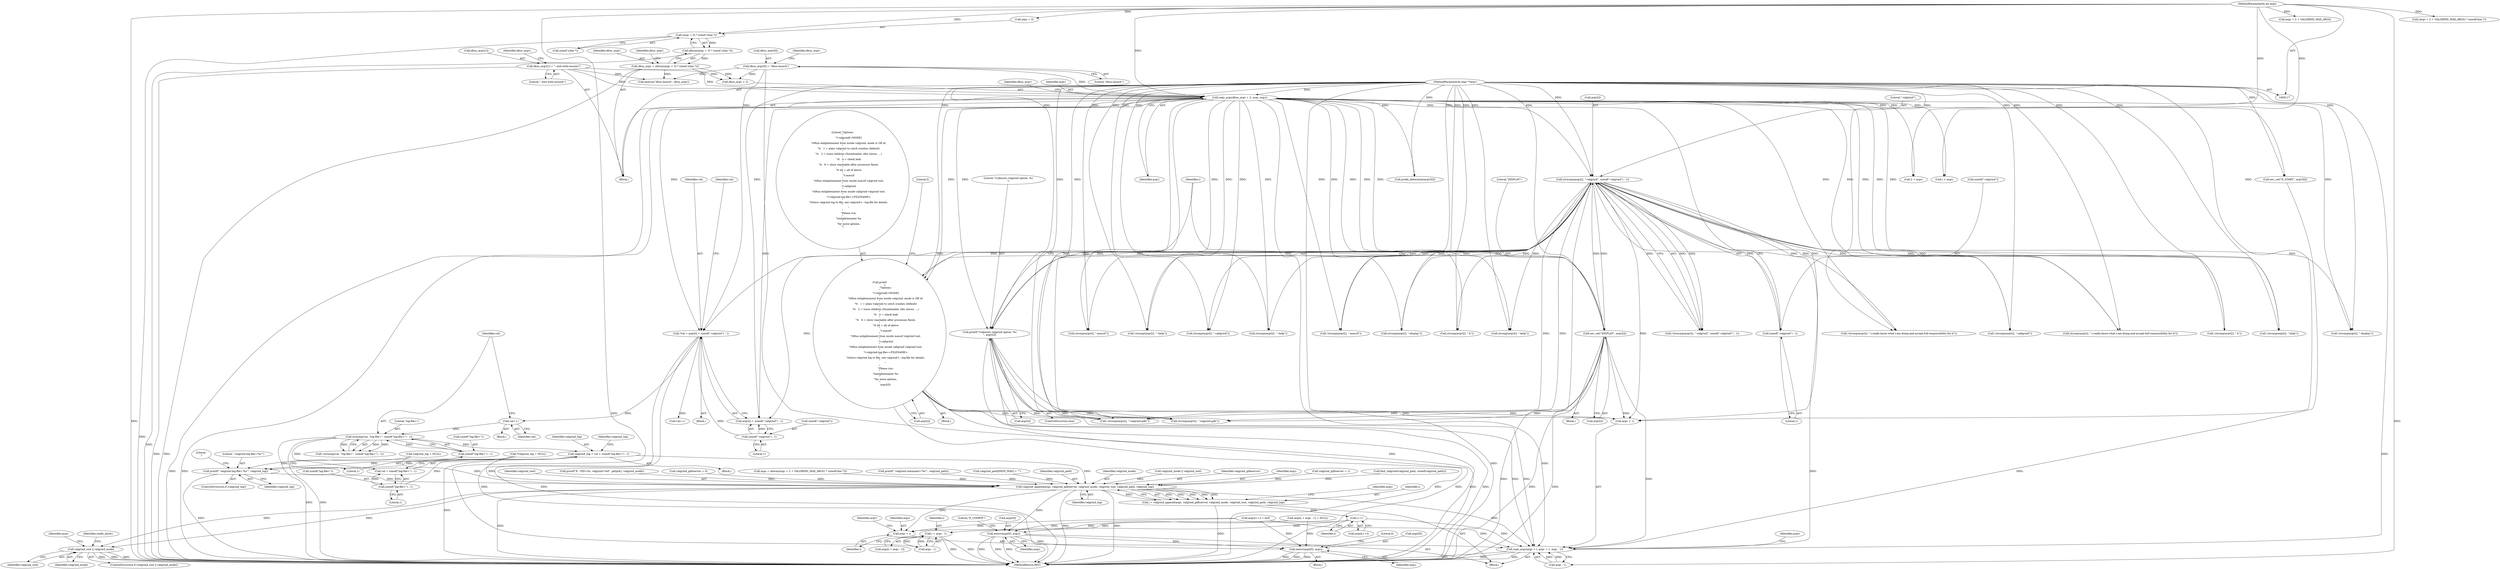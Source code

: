 digraph "0_enlightment_bb4a21e98656fe2c7d98ba2163e6defe9a630e2b@API" {
"1000316" [label="(Call,valgrind_log = val + sizeof(\"log-file=\") - 1)"];
"1000308" [label="(Call,strncmp(val, \"log-file=\", sizeof(\"log-file=\") - 1))"];
"1000304" [label="(Call,val++)"];
"1000279" [label="(Call,*val = argv[i] + sizeof(\"-valgrind\") - 1)"];
"1000268" [label="(Call,strncmp(argv[i], \"-valgrind\", sizeof(\"-valgrind\") - 1))"];
"1000220" [label="(Call,copy_args(dbus_argv + 2, argv, argc))"];
"1000215" [label="(Call,dbus_argv[1] = \"--exit-with-session\")"];
"1000210" [label="(Call,dbus_argv[0] = \"dbus-launch\")"];
"1000201" [label="(Call,dbus_argv = alloca((argc + 3) * sizeof (char *)))"];
"1000203" [label="(Call,alloca((argc + 3) * sizeof (char *)))"];
"1000204" [label="(Call,(argc + 3) * sizeof (char *))"];
"1000118" [label="(MethodParameterIn,int argc)"];
"1000119" [label="(MethodParameterIn,char **argv)"];
"1000355" [label="(Call,printf(\"Unknown valgrind option: %s\n\", argv[i]))"];
"1000421" [label="(Call,printf\n             (\n               \"Options:\n\"\n               \"\t-valgrind[=MODE]\n\"\n               \"\t\tRun enlightenment from inside valgrind, mode is OR of:\n\"\n               \"\t\t   1 = plain valgrind to catch crashes (default)\n\"\n               \"\t\t   2 = trace children (thumbnailer, efm slaves, ...)\n\"\n               \"\t\t   4 = check leak\n\"\n               \"\t\t   8 = show reachable after processes finish.\n\"\n               \"\t\t all = all of above\n\"\n               \"\t-massif\n\"\n               \"\t\tRun enlightenment from inside massif valgrind tool.\n\"\n               \"\t-callgrind\n\"\n               \"\t\tRun enlightenment from inside callgrind valgrind tool.\n\"\n               \"\t-valgrind-log-file=<FILENAME>\n\"\n               \"\t\tSave valgrind log to file, see valgrind's --log-file for details.\n\"\n               \"\n\"\n               \"Please run:\n\"\n               \"\tenlightenment %s\n\"\n               \"for more options.\n\",\n               argv[i]))"];
"1000371" [label="(Call,env_set(\"DISPLAY\", argv[i]))"];
"1000273" [label="(Call,sizeof(\"-valgrind\") - 1)"];
"1000285" [label="(Call,sizeof(\"-valgrind\") - 1)"];
"1000311" [label="(Call,sizeof(\"log-file=\") - 1)"];
"1000320" [label="(Call,sizeof(\"log-file=\") - 1)"];
"1000479" [label="(Call,printf(\" valgrind-log-file='%s'\", valgrind_log))"];
"1000580" [label="(Call,valgrind_append(args, valgrind_gdbserver, valgrind_mode, valgrind_tool, valgrind_path, valgrind_log))"];
"1000578" [label="(Call,i = valgrind_append(args, valgrind_gdbserver, valgrind_mode, valgrind_tool, valgrind_path, valgrind_log))"];
"1000590" [label="(Call,i++)"];
"1000593" [label="(Call,copy_args(args + i, argv + 1, argc - 1))"];
"1000594" [label="(Call,args + i)"];
"1000606" [label="(Call,i + argc - 1)"];
"1000613" [label="(Call,valgrind_tool || valgrind_mode)"];
"1000619" [label="(Call,execv(args[0], args))"];
"1000664" [label="(Call,execv(args[0], args))"];
"1000587" [label="(Call,args[i++] = buf)"];
"1000451" [label="(Call,valgrind_mode || valgrind_tool)"];
"1000670" [label="(Literal,0)"];
"1000430" [label="(Call,!strcmp(argv[i], \"-i-really-know-what-i-am-doing-and-accept-full-responsibility-for-it\"))"];
"1000604" [label="(Call,args[i + argc - 1])"];
"1000431" [label="(Call,strcmp(argv[i], \"-i-really-know-what-i-am-doing-and-accept-full-responsibility-for-it\"))"];
"1000614" [label="(Identifier,valgrind_tool)"];
"1000665" [label="(Call,args[0])"];
"1000605" [label="(Identifier,args)"];
"1000588" [label="(Call,args[i++])"];
"1000593" [label="(Call,copy_args(args + i, argv + 1, argc - 1))"];
"1000222" [label="(Identifier,dbus_argv)"];
"1000617" [label="(Identifier,really_know)"];
"1000310" [label="(Literal,\"log-file=\")"];
"1000320" [label="(Call,sizeof(\"log-file=\") - 1)"];
"1000372" [label="(Literal,\"DISPLAY\")"];
"1000273" [label="(Call,sizeof(\"-valgrind\") - 1)"];
"1000216" [label="(Call,dbus_argv[1])"];
"1000318" [label="(Call,val + sizeof(\"log-file=\") - 1)"];
"1000315" [label="(Block,)"];
"1000269" [label="(Call,argv[i])"];
"1000307" [label="(Call,!strncmp(val, \"log-file=\", sizeof(\"log-file=\") - 1))"];
"1000316" [label="(Call,valgrind_log = val + sizeof(\"log-file=\") - 1)"];
"1000401" [label="(Call,!strcmp(argv[i], \"-h\"))"];
"1000225" [label="(Identifier,argc)"];
"1000321" [label="(Call,sizeof(\"log-file=\"))"];
"1000329" [label="(Call,valgrind_log = NULL)"];
"1000220" [label="(Call,copy_args(dbus_argv + 2, argv, argc))"];
"1000214" [label="(Literal,\"dbus-launch\")"];
"1000323" [label="(Literal,1)"];
"1000356" [label="(Literal,\"Unknown valgrind option: %s\n\")"];
"1000597" [label="(Call,argv + 1)"];
"1000120" [label="(Block,)"];
"1000354" [label="(ControlStructure,else)"];
"1000579" [label="(Identifier,i)"];
"1000421" [label="(Call,printf\n             (\n               \"Options:\n\"\n               \"\t-valgrind[=MODE]\n\"\n               \"\t\tRun enlightenment from inside valgrind, mode is OR of:\n\"\n               \"\t\t   1 = plain valgrind to catch crashes (default)\n\"\n               \"\t\t   2 = trace children (thumbnailer, efm slaves, ...)\n\"\n               \"\t\t   4 = check leak\n\"\n               \"\t\t   8 = show reachable after processes finish.\n\"\n               \"\t\t all = all of above\n\"\n               \"\t-massif\n\"\n               \"\t\tRun enlightenment from inside massif valgrind tool.\n\"\n               \"\t-callgrind\n\"\n               \"\t\tRun enlightenment from inside callgrind valgrind tool.\n\"\n               \"\t-valgrind-log-file=<FILENAME>\n\"\n               \"\t\tSave valgrind log to file, see valgrind's --log-file for details.\n\"\n               \"\n\"\n               \"Please run:\n\"\n               \"\tenlightenment %s\n\"\n               \"for more options.\n\",\n               argv[i]))"];
"1000280" [label="(Identifier,val)"];
"1000378" [label="(Call,!strcmp(argv[i], \"-massif\"))"];
"1000267" [label="(Call,!strncmp(argv[i], \"-valgrind\", sizeof(\"-valgrind\") - 1))"];
"1000586" [label="(Identifier,valgrind_log)"];
"1000582" [label="(Identifier,valgrind_gdbserver)"];
"1000477" [label="(ControlStructure,if (valgrind_log))"];
"1000598" [label="(Identifier,argv)"];
"1000621" [label="(Identifier,args)"];
"1000119" [label="(MethodParameterIn,char **argv)"];
"1000581" [label="(Identifier,args)"];
"1000613" [label="(Call,valgrind_tool || valgrind_mode)"];
"1000483" [label="(Literal,'\n')"];
"1000215" [label="(Call,dbus_argv[1] = \"--exit-with-session\")"];
"1000481" [label="(Identifier,valgrind_log)"];
"1000363" [label="(Call,strcmp(argv[i], \"-display\"))"];
"1000402" [label="(Call,strcmp(argv[i], \"-h\"))"];
"1000208" [label="(Call,sizeof (char *))"];
"1000236" [label="(Call,prefix_determine(argv[0]))"];
"1000253" [label="(Identifier,i)"];
"1000664" [label="(Call,execv(args[0], args))"];
"1000272" [label="(Literal,\"-valgrind\")"];
"1000314" [label="(Literal,1)"];
"1000268" [label="(Call,strncmp(argv[i], \"-valgrind\", sizeof(\"-valgrind\") - 1))"];
"1000309" [label="(Identifier,val)"];
"1000217" [label="(Identifier,dbus_argv)"];
"1000262" [label="(Call,valgrind_gdbserver = 1)"];
"1000256" [label="(Call,!strcmp(argv[i], \"-valgrind-gdb\"))"];
"1000304" [label="(Call,val++)"];
"1000286" [label="(Call,sizeof(\"-valgrind\"))"];
"1000408" [label="(Call,!strcmp(argv[i], \"-help\"))"];
"1000623" [label="(Identifier,args)"];
"1000201" [label="(Call,dbus_argv = alloca((argc + 3) * sizeof (char *)))"];
"1000626" [label="(Literal,\"E_CSERVE\")"];
"1000303" [label="(Block,)"];
"1000591" [label="(Identifier,i)"];
"1000285" [label="(Call,sizeof(\"-valgrind\") - 1)"];
"1000257" [label="(Call,strcmp(argv[i], \"-valgrind-gdb\"))"];
"1000368" [label="(Block,)"];
"1000457" [label="(Call,find_valgrind(valgrind_path, sizeof(valgrind_path)))"];
"1000249" [label="(Call,i < argc)"];
"1000212" [label="(Identifier,dbus_argv)"];
"1000608" [label="(Call,argc - 1)"];
"1000357" [label="(Call,argv[i])"];
"1000590" [label="(Call,i++)"];
"1000584" [label="(Identifier,valgrind_tool)"];
"1000571" [label="(Call,argc + 2 + VALGRIND_MAX_ARGS)"];
"1000594" [label="(Call,args + i)"];
"1000281" [label="(Call,argv[i] + sizeof(\"-valgrind\") - 1)"];
"1000620" [label="(Call,args[0])"];
"1000589" [label="(Identifier,args)"];
"1000327" [label="(Identifier,valgrind_log)"];
"1000221" [label="(Call,dbus_argv + 2)"];
"1000276" [label="(Literal,1)"];
"1000596" [label="(Identifier,i)"];
"1000229" [label="(Call,2 + argc)"];
"1000467" [label="(Call,printf(\"E - PID=%i, valgrind=%d\", getpid(), valgrind_mode))"];
"1000595" [label="(Identifier,args)"];
"1000277" [label="(Block,)"];
"1000420" [label="(Block,)"];
"1000612" [label="(ControlStructure,if (valgrind_tool || valgrind_mode))"];
"1000210" [label="(Call,dbus_argv[0] = \"dbus-launch\")"];
"1000233" [label="(Call,execvp(\"dbus-launch\", dbus_argv))"];
"1000219" [label="(Literal,\"--exit-with-session\")"];
"1000131" [label="(Call,valgrind_gdbserver = 0)"];
"1000274" [label="(Call,sizeof(\"-valgrind\"))"];
"1000567" [label="(Call,args = alloca((argc + 2 + VALGRIND_MAX_ARGS) * sizeof(char *)))"];
"1000362" [label="(Call,!strcmp(argv[i], \"-display\"))"];
"1000427" [label="(Literal,0)"];
"1000202" [label="(Identifier,dbus_argv)"];
"1000305" [label="(Identifier,val)"];
"1000379" [label="(Call,strcmp(argv[i], \"-massif\"))"];
"1000414" [label="(Call,!strcmp(argv[i], \"--help\"))"];
"1000371" [label="(Call,env_set(\"DISPLAY\", argv[i]))"];
"1000655" [label="(Block,)"];
"1000355" [label="(Call,printf(\"Unknown valgrind option: %s\n\", argv[i]))"];
"1000373" [label="(Call,argv[i])"];
"1000479" [label="(Call,printf(\" valgrind-log-file='%s'\", valgrind_log))"];
"1000600" [label="(Call,argc - 1)"];
"1000308" [label="(Call,strncmp(val, \"log-file=\", sizeof(\"log-file=\") - 1))"];
"1000224" [label="(Identifier,argv)"];
"1000317" [label="(Identifier,valgrind_log)"];
"1000390" [label="(Call,strcmp(argv[i], \"-callgrind\"))"];
"1000480" [label="(Literal,\" valgrind-log-file='%s'\")"];
"1000204" [label="(Call,(argc + 3) * sizeof (char *))"];
"1000474" [label="(Call,printf(\" valgrind-command='%s'\", valgrind_path))"];
"1000138" [label="(Call,valgrind_path[PATH_MAX] = \"\")"];
"1000578" [label="(Call,i = valgrind_append(args, valgrind_gdbserver, valgrind_mode, valgrind_tool, valgrind_path, valgrind_log))"];
"1000580" [label="(Call,valgrind_append(args, valgrind_gdbserver, valgrind_mode, valgrind_tool, valgrind_path, valgrind_log))"];
"1000203" [label="(Call,alloca((argc + 3) * sizeof (char *)))"];
"1000668" [label="(Identifier,args)"];
"1000423" [label="(Call,argv[i])"];
"1000292" [label="(Identifier,val)"];
"1000240" [label="(Call,env_set(\"E_START\", argv[0]))"];
"1000422" [label="(Literal,\"Options:\n\"\n               \"\t-valgrind[=MODE]\n\"\n               \"\t\tRun enlightenment from inside valgrind, mode is OR of:\n\"\n               \"\t\t   1 = plain valgrind to catch crashes (default)\n\"\n               \"\t\t   2 = trace children (thumbnailer, efm slaves, ...)\n\"\n               \"\t\t   4 = check leak\n\"\n               \"\t\t   8 = show reachable after processes finish.\n\"\n               \"\t\t all = all of above\n\"\n               \"\t-massif\n\"\n               \"\t\tRun enlightenment from inside massif valgrind tool.\n\"\n               \"\t-callgrind\n\"\n               \"\t\tRun enlightenment from inside callgrind valgrind tool.\n\"\n               \"\t-valgrind-log-file=<FILENAME>\n\"\n               \"\t\tSave valgrind log to file, see valgrind's --log-file for details.\n\"\n               \"\n\"\n               \"Please run:\n\"\n               \"\tenlightenment %s\n\"\n               \"for more options.\n\")"];
"1000415" [label="(Call,strcmp(argv[i], \"--help\"))"];
"1000619" [label="(Call,execv(args[0], args))"];
"1000585" [label="(Identifier,valgrind_path)"];
"1000312" [label="(Call,sizeof(\"log-file=\"))"];
"1000607" [label="(Identifier,i)"];
"1000339" [label="(Call,val++)"];
"1000118" [label="(MethodParameterIn,int argc)"];
"1000199" [label="(Block,)"];
"1000409" [label="(Call,strcmp(argv[i], \"-help\"))"];
"1000228" [label="(Identifier,dbus_argv)"];
"1000142" [label="(Call,*valgrind_log = NULL)"];
"1000279" [label="(Call,*val = argv[i] + sizeof(\"-valgrind\") - 1)"];
"1001056" [label="(MethodReturn,RET)"];
"1000205" [label="(Call,argc + 3)"];
"1000570" [label="(Call,(argc + 2 + VALGRIND_MAX_ARGS) * sizeof(char *))"];
"1000583" [label="(Identifier,valgrind_mode)"];
"1000211" [label="(Call,dbus_argv[0])"];
"1000311" [label="(Call,sizeof(\"log-file=\") - 1)"];
"1000288" [label="(Literal,1)"];
"1000389" [label="(Call,!strcmp(argv[i], \"-callgrind\"))"];
"1000606" [label="(Call,i + argc - 1)"];
"1000603" [label="(Call,args[i + argc - 1] = NULL)"];
"1000615" [label="(Identifier,valgrind_mode)"];
"1000316" -> "1000315"  [label="AST: "];
"1000316" -> "1000318"  [label="CFG: "];
"1000317" -> "1000316"  [label="AST: "];
"1000318" -> "1000316"  [label="AST: "];
"1000327" -> "1000316"  [label="CFG: "];
"1000316" -> "1001056"  [label="DDG: "];
"1000308" -> "1000316"  [label="DDG: "];
"1000320" -> "1000316"  [label="DDG: "];
"1000316" -> "1000479"  [label="DDG: "];
"1000316" -> "1000580"  [label="DDG: "];
"1000308" -> "1000307"  [label="AST: "];
"1000308" -> "1000311"  [label="CFG: "];
"1000309" -> "1000308"  [label="AST: "];
"1000310" -> "1000308"  [label="AST: "];
"1000311" -> "1000308"  [label="AST: "];
"1000307" -> "1000308"  [label="CFG: "];
"1000308" -> "1001056"  [label="DDG: "];
"1000308" -> "1001056"  [label="DDG: "];
"1000308" -> "1000307"  [label="DDG: "];
"1000308" -> "1000307"  [label="DDG: "];
"1000308" -> "1000307"  [label="DDG: "];
"1000304" -> "1000308"  [label="DDG: "];
"1000311" -> "1000308"  [label="DDG: "];
"1000308" -> "1000318"  [label="DDG: "];
"1000304" -> "1000303"  [label="AST: "];
"1000304" -> "1000305"  [label="CFG: "];
"1000305" -> "1000304"  [label="AST: "];
"1000309" -> "1000304"  [label="CFG: "];
"1000279" -> "1000304"  [label="DDG: "];
"1000279" -> "1000277"  [label="AST: "];
"1000279" -> "1000281"  [label="CFG: "];
"1000280" -> "1000279"  [label="AST: "];
"1000281" -> "1000279"  [label="AST: "];
"1000292" -> "1000279"  [label="CFG: "];
"1000279" -> "1001056"  [label="DDG: "];
"1000279" -> "1001056"  [label="DDG: "];
"1000268" -> "1000279"  [label="DDG: "];
"1000220" -> "1000279"  [label="DDG: "];
"1000119" -> "1000279"  [label="DDG: "];
"1000285" -> "1000279"  [label="DDG: "];
"1000279" -> "1000339"  [label="DDG: "];
"1000268" -> "1000267"  [label="AST: "];
"1000268" -> "1000273"  [label="CFG: "];
"1000269" -> "1000268"  [label="AST: "];
"1000272" -> "1000268"  [label="AST: "];
"1000273" -> "1000268"  [label="AST: "];
"1000267" -> "1000268"  [label="CFG: "];
"1000268" -> "1001056"  [label="DDG: "];
"1000268" -> "1000256"  [label="DDG: "];
"1000268" -> "1000257"  [label="DDG: "];
"1000268" -> "1000267"  [label="DDG: "];
"1000268" -> "1000267"  [label="DDG: "];
"1000268" -> "1000267"  [label="DDG: "];
"1000220" -> "1000268"  [label="DDG: "];
"1000119" -> "1000268"  [label="DDG: "];
"1000355" -> "1000268"  [label="DDG: "];
"1000421" -> "1000268"  [label="DDG: "];
"1000371" -> "1000268"  [label="DDG: "];
"1000273" -> "1000268"  [label="DDG: "];
"1000268" -> "1000281"  [label="DDG: "];
"1000268" -> "1000355"  [label="DDG: "];
"1000268" -> "1000362"  [label="DDG: "];
"1000268" -> "1000363"  [label="DDG: "];
"1000268" -> "1000371"  [label="DDG: "];
"1000268" -> "1000378"  [label="DDG: "];
"1000268" -> "1000379"  [label="DDG: "];
"1000268" -> "1000389"  [label="DDG: "];
"1000268" -> "1000390"  [label="DDG: "];
"1000268" -> "1000401"  [label="DDG: "];
"1000268" -> "1000402"  [label="DDG: "];
"1000268" -> "1000408"  [label="DDG: "];
"1000268" -> "1000409"  [label="DDG: "];
"1000268" -> "1000414"  [label="DDG: "];
"1000268" -> "1000415"  [label="DDG: "];
"1000268" -> "1000421"  [label="DDG: "];
"1000268" -> "1000430"  [label="DDG: "];
"1000268" -> "1000431"  [label="DDG: "];
"1000268" -> "1000593"  [label="DDG: "];
"1000268" -> "1000597"  [label="DDG: "];
"1000220" -> "1000199"  [label="AST: "];
"1000220" -> "1000225"  [label="CFG: "];
"1000221" -> "1000220"  [label="AST: "];
"1000224" -> "1000220"  [label="AST: "];
"1000225" -> "1000220"  [label="AST: "];
"1000228" -> "1000220"  [label="CFG: "];
"1000220" -> "1001056"  [label="DDG: "];
"1000220" -> "1001056"  [label="DDG: "];
"1000215" -> "1000220"  [label="DDG: "];
"1000210" -> "1000220"  [label="DDG: "];
"1000201" -> "1000220"  [label="DDG: "];
"1000119" -> "1000220"  [label="DDG: "];
"1000118" -> "1000220"  [label="DDG: "];
"1000220" -> "1000229"  [label="DDG: "];
"1000220" -> "1000236"  [label="DDG: "];
"1000220" -> "1000240"  [label="DDG: "];
"1000220" -> "1000249"  [label="DDG: "];
"1000220" -> "1000256"  [label="DDG: "];
"1000220" -> "1000257"  [label="DDG: "];
"1000220" -> "1000281"  [label="DDG: "];
"1000220" -> "1000355"  [label="DDG: "];
"1000220" -> "1000362"  [label="DDG: "];
"1000220" -> "1000363"  [label="DDG: "];
"1000220" -> "1000371"  [label="DDG: "];
"1000220" -> "1000378"  [label="DDG: "];
"1000220" -> "1000379"  [label="DDG: "];
"1000220" -> "1000389"  [label="DDG: "];
"1000220" -> "1000390"  [label="DDG: "];
"1000220" -> "1000401"  [label="DDG: "];
"1000220" -> "1000402"  [label="DDG: "];
"1000220" -> "1000408"  [label="DDG: "];
"1000220" -> "1000409"  [label="DDG: "];
"1000220" -> "1000414"  [label="DDG: "];
"1000220" -> "1000415"  [label="DDG: "];
"1000220" -> "1000421"  [label="DDG: "];
"1000220" -> "1000430"  [label="DDG: "];
"1000220" -> "1000431"  [label="DDG: "];
"1000220" -> "1000593"  [label="DDG: "];
"1000220" -> "1000597"  [label="DDG: "];
"1000215" -> "1000199"  [label="AST: "];
"1000215" -> "1000219"  [label="CFG: "];
"1000216" -> "1000215"  [label="AST: "];
"1000219" -> "1000215"  [label="AST: "];
"1000222" -> "1000215"  [label="CFG: "];
"1000215" -> "1001056"  [label="DDG: "];
"1000215" -> "1000221"  [label="DDG: "];
"1000215" -> "1000233"  [label="DDG: "];
"1000210" -> "1000199"  [label="AST: "];
"1000210" -> "1000214"  [label="CFG: "];
"1000211" -> "1000210"  [label="AST: "];
"1000214" -> "1000210"  [label="AST: "];
"1000217" -> "1000210"  [label="CFG: "];
"1000210" -> "1001056"  [label="DDG: "];
"1000210" -> "1000221"  [label="DDG: "];
"1000210" -> "1000233"  [label="DDG: "];
"1000201" -> "1000199"  [label="AST: "];
"1000201" -> "1000203"  [label="CFG: "];
"1000202" -> "1000201"  [label="AST: "];
"1000203" -> "1000201"  [label="AST: "];
"1000212" -> "1000201"  [label="CFG: "];
"1000201" -> "1001056"  [label="DDG: "];
"1000203" -> "1000201"  [label="DDG: "];
"1000201" -> "1000221"  [label="DDG: "];
"1000201" -> "1000233"  [label="DDG: "];
"1000203" -> "1000204"  [label="CFG: "];
"1000204" -> "1000203"  [label="AST: "];
"1000203" -> "1001056"  [label="DDG: "];
"1000204" -> "1000203"  [label="DDG: "];
"1000204" -> "1000208"  [label="CFG: "];
"1000205" -> "1000204"  [label="AST: "];
"1000208" -> "1000204"  [label="AST: "];
"1000204" -> "1001056"  [label="DDG: "];
"1000118" -> "1000204"  [label="DDG: "];
"1000118" -> "1000117"  [label="AST: "];
"1000118" -> "1001056"  [label="DDG: "];
"1000118" -> "1000205"  [label="DDG: "];
"1000118" -> "1000229"  [label="DDG: "];
"1000118" -> "1000249"  [label="DDG: "];
"1000118" -> "1000570"  [label="DDG: "];
"1000118" -> "1000571"  [label="DDG: "];
"1000118" -> "1000600"  [label="DDG: "];
"1000118" -> "1000608"  [label="DDG: "];
"1000119" -> "1000117"  [label="AST: "];
"1000119" -> "1001056"  [label="DDG: "];
"1000119" -> "1000236"  [label="DDG: "];
"1000119" -> "1000240"  [label="DDG: "];
"1000119" -> "1000256"  [label="DDG: "];
"1000119" -> "1000257"  [label="DDG: "];
"1000119" -> "1000281"  [label="DDG: "];
"1000119" -> "1000355"  [label="DDG: "];
"1000119" -> "1000362"  [label="DDG: "];
"1000119" -> "1000363"  [label="DDG: "];
"1000119" -> "1000371"  [label="DDG: "];
"1000119" -> "1000378"  [label="DDG: "];
"1000119" -> "1000379"  [label="DDG: "];
"1000119" -> "1000389"  [label="DDG: "];
"1000119" -> "1000390"  [label="DDG: "];
"1000119" -> "1000401"  [label="DDG: "];
"1000119" -> "1000402"  [label="DDG: "];
"1000119" -> "1000408"  [label="DDG: "];
"1000119" -> "1000409"  [label="DDG: "];
"1000119" -> "1000414"  [label="DDG: "];
"1000119" -> "1000415"  [label="DDG: "];
"1000119" -> "1000421"  [label="DDG: "];
"1000119" -> "1000430"  [label="DDG: "];
"1000119" -> "1000431"  [label="DDG: "];
"1000119" -> "1000593"  [label="DDG: "];
"1000119" -> "1000597"  [label="DDG: "];
"1000355" -> "1000354"  [label="AST: "];
"1000355" -> "1000357"  [label="CFG: "];
"1000356" -> "1000355"  [label="AST: "];
"1000357" -> "1000355"  [label="AST: "];
"1000253" -> "1000355"  [label="CFG: "];
"1000355" -> "1001056"  [label="DDG: "];
"1000355" -> "1001056"  [label="DDG: "];
"1000355" -> "1000256"  [label="DDG: "];
"1000355" -> "1000257"  [label="DDG: "];
"1000355" -> "1000593"  [label="DDG: "];
"1000355" -> "1000597"  [label="DDG: "];
"1000421" -> "1000420"  [label="AST: "];
"1000421" -> "1000423"  [label="CFG: "];
"1000422" -> "1000421"  [label="AST: "];
"1000423" -> "1000421"  [label="AST: "];
"1000427" -> "1000421"  [label="CFG: "];
"1000421" -> "1001056"  [label="DDG: "];
"1000421" -> "1001056"  [label="DDG: "];
"1000421" -> "1000256"  [label="DDG: "];
"1000421" -> "1000257"  [label="DDG: "];
"1000421" -> "1000593"  [label="DDG: "];
"1000421" -> "1000597"  [label="DDG: "];
"1000371" -> "1000368"  [label="AST: "];
"1000371" -> "1000373"  [label="CFG: "];
"1000372" -> "1000371"  [label="AST: "];
"1000373" -> "1000371"  [label="AST: "];
"1000253" -> "1000371"  [label="CFG: "];
"1000371" -> "1001056"  [label="DDG: "];
"1000371" -> "1001056"  [label="DDG: "];
"1000371" -> "1000256"  [label="DDG: "];
"1000371" -> "1000257"  [label="DDG: "];
"1000371" -> "1000593"  [label="DDG: "];
"1000371" -> "1000597"  [label="DDG: "];
"1000273" -> "1000276"  [label="CFG: "];
"1000274" -> "1000273"  [label="AST: "];
"1000276" -> "1000273"  [label="AST: "];
"1000285" -> "1000281"  [label="AST: "];
"1000285" -> "1000288"  [label="CFG: "];
"1000286" -> "1000285"  [label="AST: "];
"1000288" -> "1000285"  [label="AST: "];
"1000281" -> "1000285"  [label="CFG: "];
"1000285" -> "1000281"  [label="DDG: "];
"1000311" -> "1000314"  [label="CFG: "];
"1000312" -> "1000311"  [label="AST: "];
"1000314" -> "1000311"  [label="AST: "];
"1000320" -> "1000318"  [label="AST: "];
"1000320" -> "1000323"  [label="CFG: "];
"1000321" -> "1000320"  [label="AST: "];
"1000323" -> "1000320"  [label="AST: "];
"1000318" -> "1000320"  [label="CFG: "];
"1000320" -> "1000318"  [label="DDG: "];
"1000479" -> "1000477"  [label="AST: "];
"1000479" -> "1000481"  [label="CFG: "];
"1000480" -> "1000479"  [label="AST: "];
"1000481" -> "1000479"  [label="AST: "];
"1000483" -> "1000479"  [label="CFG: "];
"1000479" -> "1001056"  [label="DDG: "];
"1000329" -> "1000479"  [label="DDG: "];
"1000142" -> "1000479"  [label="DDG: "];
"1000479" -> "1000580"  [label="DDG: "];
"1000580" -> "1000578"  [label="AST: "];
"1000580" -> "1000586"  [label="CFG: "];
"1000581" -> "1000580"  [label="AST: "];
"1000582" -> "1000580"  [label="AST: "];
"1000583" -> "1000580"  [label="AST: "];
"1000584" -> "1000580"  [label="AST: "];
"1000585" -> "1000580"  [label="AST: "];
"1000586" -> "1000580"  [label="AST: "];
"1000578" -> "1000580"  [label="CFG: "];
"1000580" -> "1001056"  [label="DDG: "];
"1000580" -> "1001056"  [label="DDG: "];
"1000580" -> "1001056"  [label="DDG: "];
"1000580" -> "1000578"  [label="DDG: "];
"1000580" -> "1000578"  [label="DDG: "];
"1000580" -> "1000578"  [label="DDG: "];
"1000580" -> "1000578"  [label="DDG: "];
"1000580" -> "1000578"  [label="DDG: "];
"1000580" -> "1000578"  [label="DDG: "];
"1000567" -> "1000580"  [label="DDG: "];
"1000131" -> "1000580"  [label="DDG: "];
"1000262" -> "1000580"  [label="DDG: "];
"1000467" -> "1000580"  [label="DDG: "];
"1000451" -> "1000580"  [label="DDG: "];
"1000138" -> "1000580"  [label="DDG: "];
"1000474" -> "1000580"  [label="DDG: "];
"1000457" -> "1000580"  [label="DDG: "];
"1000329" -> "1000580"  [label="DDG: "];
"1000142" -> "1000580"  [label="DDG: "];
"1000580" -> "1000593"  [label="DDG: "];
"1000580" -> "1000594"  [label="DDG: "];
"1000580" -> "1000613"  [label="DDG: "];
"1000580" -> "1000613"  [label="DDG: "];
"1000580" -> "1000619"  [label="DDG: "];
"1000578" -> "1000120"  [label="AST: "];
"1000579" -> "1000578"  [label="AST: "];
"1000589" -> "1000578"  [label="CFG: "];
"1000578" -> "1001056"  [label="DDG: "];
"1000578" -> "1000590"  [label="DDG: "];
"1000590" -> "1000588"  [label="AST: "];
"1000590" -> "1000591"  [label="CFG: "];
"1000591" -> "1000590"  [label="AST: "];
"1000588" -> "1000590"  [label="CFG: "];
"1000590" -> "1000593"  [label="DDG: "];
"1000590" -> "1000594"  [label="DDG: "];
"1000590" -> "1000606"  [label="DDG: "];
"1000593" -> "1000120"  [label="AST: "];
"1000593" -> "1000600"  [label="CFG: "];
"1000594" -> "1000593"  [label="AST: "];
"1000597" -> "1000593"  [label="AST: "];
"1000600" -> "1000593"  [label="AST: "];
"1000605" -> "1000593"  [label="CFG: "];
"1000593" -> "1001056"  [label="DDG: "];
"1000593" -> "1001056"  [label="DDG: "];
"1000593" -> "1001056"  [label="DDG: "];
"1000587" -> "1000593"  [label="DDG: "];
"1000240" -> "1000593"  [label="DDG: "];
"1000600" -> "1000593"  [label="DDG: "];
"1000600" -> "1000593"  [label="DDG: "];
"1000594" -> "1000596"  [label="CFG: "];
"1000595" -> "1000594"  [label="AST: "];
"1000596" -> "1000594"  [label="AST: "];
"1000598" -> "1000594"  [label="CFG: "];
"1000587" -> "1000594"  [label="DDG: "];
"1000606" -> "1000604"  [label="AST: "];
"1000606" -> "1000608"  [label="CFG: "];
"1000607" -> "1000606"  [label="AST: "];
"1000608" -> "1000606"  [label="AST: "];
"1000604" -> "1000606"  [label="CFG: "];
"1000606" -> "1001056"  [label="DDG: "];
"1000606" -> "1001056"  [label="DDG: "];
"1000608" -> "1000606"  [label="DDG: "];
"1000608" -> "1000606"  [label="DDG: "];
"1000613" -> "1000612"  [label="AST: "];
"1000613" -> "1000614"  [label="CFG: "];
"1000613" -> "1000615"  [label="CFG: "];
"1000614" -> "1000613"  [label="AST: "];
"1000615" -> "1000613"  [label="AST: "];
"1000617" -> "1000613"  [label="CFG: "];
"1000621" -> "1000613"  [label="CFG: "];
"1000613" -> "1001056"  [label="DDG: "];
"1000613" -> "1001056"  [label="DDG: "];
"1000613" -> "1001056"  [label="DDG: "];
"1000619" -> "1000120"  [label="AST: "];
"1000619" -> "1000623"  [label="CFG: "];
"1000620" -> "1000619"  [label="AST: "];
"1000623" -> "1000619"  [label="AST: "];
"1000626" -> "1000619"  [label="CFG: "];
"1000619" -> "1001056"  [label="DDG: "];
"1000619" -> "1001056"  [label="DDG: "];
"1000619" -> "1001056"  [label="DDG: "];
"1000587" -> "1000619"  [label="DDG: "];
"1000603" -> "1000619"  [label="DDG: "];
"1000619" -> "1000664"  [label="DDG: "];
"1000619" -> "1000664"  [label="DDG: "];
"1000664" -> "1000655"  [label="AST: "];
"1000664" -> "1000668"  [label="CFG: "];
"1000665" -> "1000664"  [label="AST: "];
"1000668" -> "1000664"  [label="AST: "];
"1000670" -> "1000664"  [label="CFG: "];
"1000664" -> "1001056"  [label="DDG: "];
"1000664" -> "1001056"  [label="DDG: "];
"1000664" -> "1001056"  [label="DDG: "];
"1000587" -> "1000664"  [label="DDG: "];
"1000603" -> "1000664"  [label="DDG: "];
}
